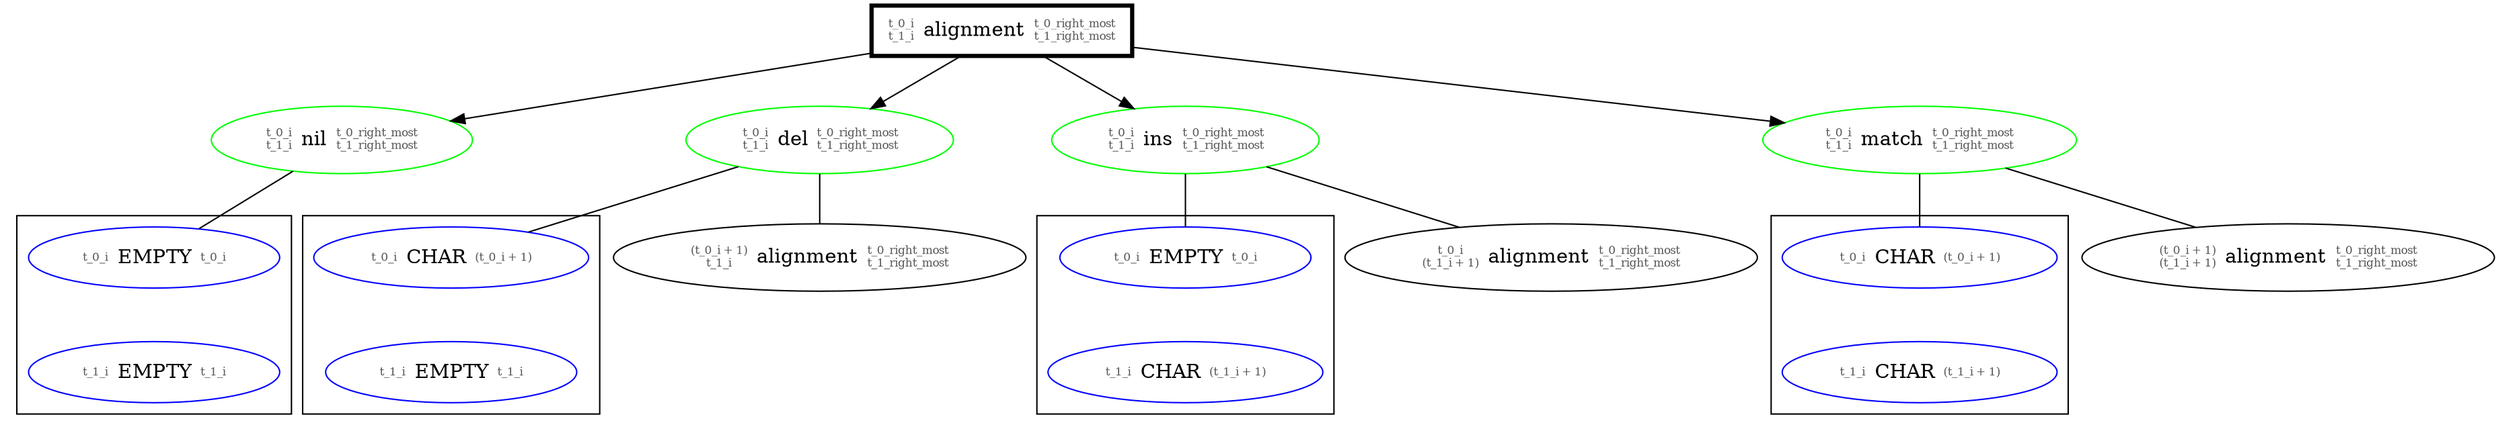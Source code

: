 digraph globsim {
node_1 [ label=<<table border='0'><tr><td><font point-size='8' color='#555555'>t_0_i<br/>t_1_i</font></td><td>alignment</td><td><font point-size='8' color='#555555'>t_0_right_most<br/>t_1_right_most</font></td></tr></table>>, color="black", shape="box", penwidth=3 ];
node_2 [ label=<<table border='0'><tr><td><font point-size='8' color='#555555'>t_0_i<br/>t_1_i</font></td><td>nil</td><td><font point-size='8' color='#555555'>t_0_right_most<br/>t_1_right_most</font></td></tr></table>>, color="green" ];
subgraph cluster_node_3 {
node_4 [ label=<<table border='0'><tr><td><font point-size='8' color='#555555'>t_0_i</font></td><td>EMPTY</td><td><font point-size='8' color='#555555'>t_0_i</font></td></tr></table>>, color="blue" ];
node_5 [ label=<<table border='0'><tr><td><font point-size='8' color='#555555'>t_1_i</font></td><td>EMPTY</td><td><font point-size='8' color='#555555'>t_1_i</font></td></tr></table>>, color="blue" ];
node_4 -> node_5 [ style="invis" ];
};
node_2 -> node_4 [ arrowhead=none , lhead=cluster_node_3 ];
node_1 -> node_2;
node_6 [ label=<<table border='0'><tr><td><font point-size='8' color='#555555'>t_0_i<br/>t_1_i</font></td><td>del</td><td><font point-size='8' color='#555555'>t_0_right_most<br/>t_1_right_most</font></td></tr></table>>, color="green" ];
subgraph cluster_node_7 {
node_8 [ label=<<table border='0'><tr><td><font point-size='8' color='#555555'>t_0_i</font></td><td>CHAR</td><td><font point-size='8' color='#555555'>(t_0_i + 1)</font></td></tr></table>>, color="blue" ];
node_9 [ label=<<table border='0'><tr><td><font point-size='8' color='#555555'>t_1_i</font></td><td>EMPTY</td><td><font point-size='8' color='#555555'>t_1_i</font></td></tr></table>>, color="blue" ];
node_8 -> node_9 [ style="invis" ];
};
node_6 -> node_8 [ arrowhead=none , lhead=cluster_node_7 ];
node_10 [ label=<<table border='0'><tr><td><font point-size='8' color='#555555'>(t_0_i + 1)<br/>t_1_i</font></td><td>alignment</td><td><font point-size='8' color='#555555'>t_0_right_most<br/>t_1_right_most</font></td></tr></table>>, color="black" ];
node_6 -> node_10 [ arrowhead=none ];
node_1 -> node_6;
node_11 [ label=<<table border='0'><tr><td><font point-size='8' color='#555555'>t_0_i<br/>t_1_i</font></td><td>ins</td><td><font point-size='8' color='#555555'>t_0_right_most<br/>t_1_right_most</font></td></tr></table>>, color="green" ];
subgraph cluster_node_12 {
node_13 [ label=<<table border='0'><tr><td><font point-size='8' color='#555555'>t_0_i</font></td><td>EMPTY</td><td><font point-size='8' color='#555555'>t_0_i</font></td></tr></table>>, color="blue" ];
node_14 [ label=<<table border='0'><tr><td><font point-size='8' color='#555555'>t_1_i</font></td><td>CHAR</td><td><font point-size='8' color='#555555'>(t_1_i + 1)</font></td></tr></table>>, color="blue" ];
node_13 -> node_14 [ style="invis" ];
};
node_11 -> node_13 [ arrowhead=none , lhead=cluster_node_12 ];
node_15 [ label=<<table border='0'><tr><td><font point-size='8' color='#555555'>t_0_i<br/>(t_1_i + 1)</font></td><td>alignment</td><td><font point-size='8' color='#555555'>t_0_right_most<br/>t_1_right_most</font></td></tr></table>>, color="black" ];
node_11 -> node_15 [ arrowhead=none ];
node_1 -> node_11;
node_16 [ label=<<table border='0'><tr><td><font point-size='8' color='#555555'>t_0_i<br/>t_1_i</font></td><td>match</td><td><font point-size='8' color='#555555'>t_0_right_most<br/>t_1_right_most</font></td></tr></table>>, color="green" ];
subgraph cluster_node_17 {
node_18 [ label=<<table border='0'><tr><td><font point-size='8' color='#555555'>t_0_i</font></td><td>CHAR</td><td><font point-size='8' color='#555555'>(t_0_i + 1)</font></td></tr></table>>, color="blue" ];
node_19 [ label=<<table border='0'><tr><td><font point-size='8' color='#555555'>t_1_i</font></td><td>CHAR</td><td><font point-size='8' color='#555555'>(t_1_i + 1)</font></td></tr></table>>, color="blue" ];
node_18 -> node_19 [ style="invis" ];
};
node_16 -> node_18 [ arrowhead=none , lhead=cluster_node_17 ];
node_20 [ label=<<table border='0'><tr><td><font point-size='8' color='#555555'>(t_0_i + 1)<br/>(t_1_i + 1)</font></td><td>alignment</td><td><font point-size='8' color='#555555'>t_0_right_most<br/>t_1_right_most</font></td></tr></table>>, color="black" ];
node_16 -> node_20 [ arrowhead=none ];
node_1 -> node_16;
}
